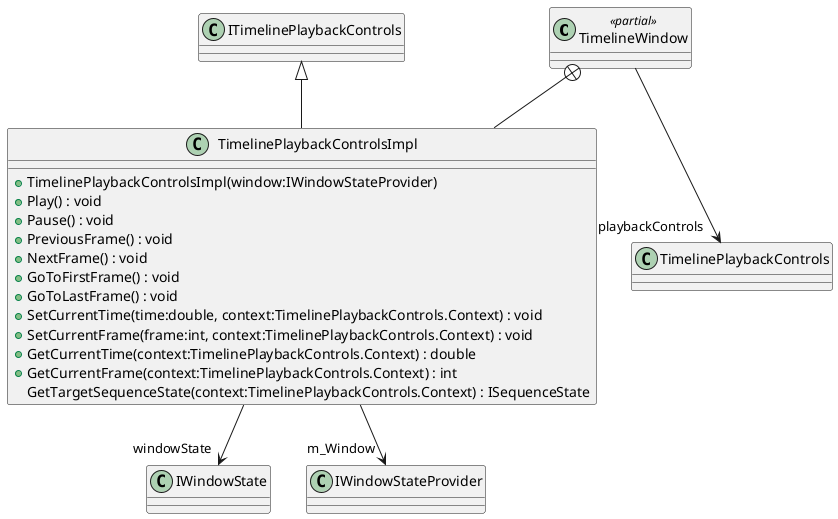 @startuml
class TimelineWindow <<partial>> {
}
class TimelinePlaybackControlsImpl {
    + TimelinePlaybackControlsImpl(window:IWindowStateProvider)
    + Play() : void
    + Pause() : void
    + PreviousFrame() : void
    + NextFrame() : void
    + GoToFirstFrame() : void
    + GoToLastFrame() : void
    + SetCurrentTime(time:double, context:TimelinePlaybackControls.Context) : void
    + SetCurrentFrame(frame:int, context:TimelinePlaybackControls.Context) : void
    + GetCurrentTime(context:TimelinePlaybackControls.Context) : double
    + GetCurrentFrame(context:TimelinePlaybackControls.Context) : int
    GetTargetSequenceState(context:TimelinePlaybackControls.Context) : ISequenceState
}
TimelineWindow --> "playbackControls" TimelinePlaybackControls
TimelineWindow +-- TimelinePlaybackControlsImpl
ITimelinePlaybackControls <|-- TimelinePlaybackControlsImpl
TimelinePlaybackControlsImpl --> "windowState" IWindowState
TimelinePlaybackControlsImpl --> "m_Window" IWindowStateProvider
@enduml
